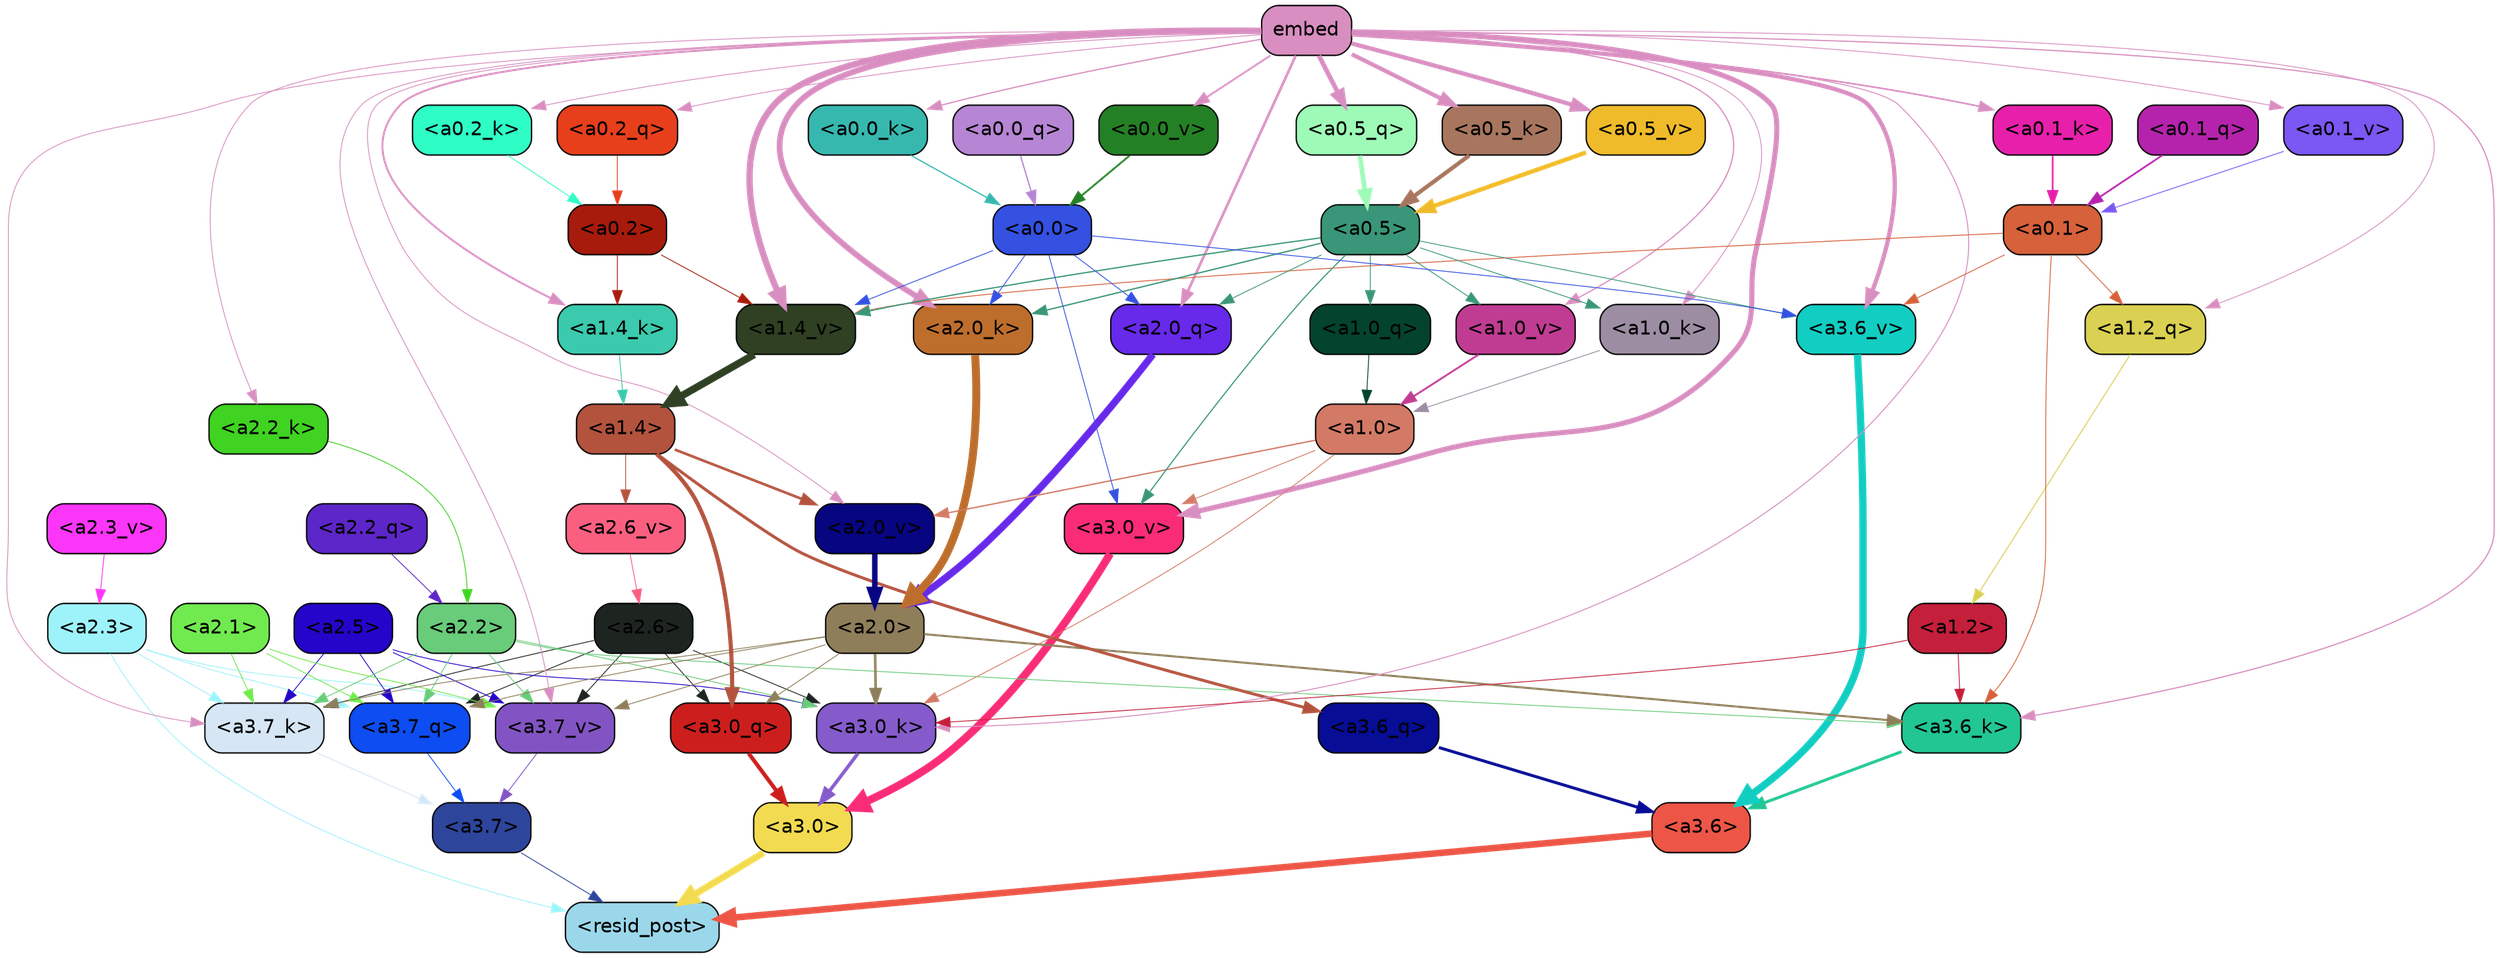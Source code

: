 strict digraph "" {
	graph [bgcolor=transparent,
		layout=dot,
		overlap=false,
		splines=true
	];
	"<a3.7>"	[color=black,
		fillcolor="#2e459c",
		fontname=Helvetica,
		shape=box,
		style="filled, rounded"];
	"<resid_post>"	[color=black,
		fillcolor="#9bd7ea",
		fontname=Helvetica,
		shape=box,
		style="filled, rounded"];
	"<a3.7>" -> "<resid_post>"	[color="#2e459c",
		penwidth=0.6];
	"<a3.6>"	[color=black,
		fillcolor="#ed5647",
		fontname=Helvetica,
		shape=box,
		style="filled, rounded"];
	"<a3.6>" -> "<resid_post>"	[color="#ed5647",
		penwidth=4.752790808677673];
	"<a3.0>"	[color=black,
		fillcolor="#f3db51",
		fontname=Helvetica,
		shape=box,
		style="filled, rounded"];
	"<a3.0>" -> "<resid_post>"	[color="#f3db51",
		penwidth=4.897669434547424];
	"<a2.3>"	[color=black,
		fillcolor="#9ef3fb",
		fontname=Helvetica,
		shape=box,
		style="filled, rounded"];
	"<a2.3>" -> "<resid_post>"	[color="#9ef3fb",
		penwidth=0.6];
	"<a3.7_q>"	[color=black,
		fillcolor="#0d4df1",
		fontname=Helvetica,
		shape=box,
		style="filled, rounded"];
	"<a2.3>" -> "<a3.7_q>"	[color="#9ef3fb",
		penwidth=0.6];
	"<a3.7_k>"	[color=black,
		fillcolor="#d6e6f4",
		fontname=Helvetica,
		shape=box,
		style="filled, rounded"];
	"<a2.3>" -> "<a3.7_k>"	[color="#9ef3fb",
		penwidth=0.6];
	"<a3.7_v>"	[color=black,
		fillcolor="#8254c3",
		fontname=Helvetica,
		shape=box,
		style="filled, rounded"];
	"<a2.3>" -> "<a3.7_v>"	[color="#9ef3fb",
		penwidth=0.6];
	"<a3.7_q>" -> "<a3.7>"	[color="#0d4df1",
		penwidth=0.6];
	"<a3.6_q>"	[color=black,
		fillcolor="#070d94",
		fontname=Helvetica,
		shape=box,
		style="filled, rounded"];
	"<a3.6_q>" -> "<a3.6>"	[color="#070d94",
		penwidth=2.160832464694977];
	"<a3.0_q>"	[color=black,
		fillcolor="#cc1f1d",
		fontname=Helvetica,
		shape=box,
		style="filled, rounded"];
	"<a3.0_q>" -> "<a3.0>"	[color="#cc1f1d",
		penwidth=2.870753765106201];
	"<a3.7_k>" -> "<a3.7>"	[color="#d6e6f4",
		penwidth=0.6];
	"<a3.6_k>"	[color=black,
		fillcolor="#21c693",
		fontname=Helvetica,
		shape=box,
		style="filled, rounded"];
	"<a3.6_k>" -> "<a3.6>"	[color="#21c693",
		penwidth=2.13908451795578];
	"<a3.0_k>"	[color=black,
		fillcolor="#855bcb",
		fontname=Helvetica,
		shape=box,
		style="filled, rounded"];
	"<a3.0_k>" -> "<a3.0>"	[color="#855bcb",
		penwidth=2.520303964614868];
	"<a3.7_v>" -> "<a3.7>"	[color="#8254c3",
		penwidth=0.6];
	"<a3.6_v>"	[color=black,
		fillcolor="#12cdc2",
		fontname=Helvetica,
		shape=box,
		style="filled, rounded"];
	"<a3.6_v>" -> "<a3.6>"	[color="#12cdc2",
		penwidth=5.297133803367615];
	"<a3.0_v>"	[color=black,
		fillcolor="#fa2c77",
		fontname=Helvetica,
		shape=box,
		style="filled, rounded"];
	"<a3.0_v>" -> "<a3.0>"	[color="#fa2c77",
		penwidth=5.680712580680847];
	"<a2.6>"	[color=black,
		fillcolor="#1e2521",
		fontname=Helvetica,
		shape=box,
		style="filled, rounded"];
	"<a2.6>" -> "<a3.7_q>"	[color="#1e2521",
		penwidth=0.6];
	"<a2.6>" -> "<a3.0_q>"	[color="#1e2521",
		penwidth=0.6];
	"<a2.6>" -> "<a3.7_k>"	[color="#1e2521",
		penwidth=0.6];
	"<a2.6>" -> "<a3.0_k>"	[color="#1e2521",
		penwidth=0.6];
	"<a2.6>" -> "<a3.7_v>"	[color="#1e2521",
		penwidth=0.6];
	"<a2.5>"	[color=black,
		fillcolor="#2505c9",
		fontname=Helvetica,
		shape=box,
		style="filled, rounded"];
	"<a2.5>" -> "<a3.7_q>"	[color="#2505c9",
		penwidth=0.6];
	"<a2.5>" -> "<a3.7_k>"	[color="#2505c9",
		penwidth=0.6];
	"<a2.5>" -> "<a3.0_k>"	[color="#2505c9",
		penwidth=0.6];
	"<a2.5>" -> "<a3.7_v>"	[color="#2505c9",
		penwidth=0.6];
	"<a2.2>"	[color=black,
		fillcolor="#69cc7a",
		fontname=Helvetica,
		shape=box,
		style="filled, rounded"];
	"<a2.2>" -> "<a3.7_q>"	[color="#69cc7a",
		penwidth=0.6];
	"<a2.2>" -> "<a3.7_k>"	[color="#69cc7a",
		penwidth=0.6];
	"<a2.2>" -> "<a3.6_k>"	[color="#69cc7a",
		penwidth=0.6];
	"<a2.2>" -> "<a3.0_k>"	[color="#69cc7a",
		penwidth=0.6];
	"<a2.2>" -> "<a3.7_v>"	[color="#69cc7a",
		penwidth=0.6];
	"<a2.1>"	[color=black,
		fillcolor="#71ea50",
		fontname=Helvetica,
		shape=box,
		style="filled, rounded"];
	"<a2.1>" -> "<a3.7_q>"	[color="#71ea50",
		penwidth=0.6];
	"<a2.1>" -> "<a3.7_k>"	[color="#71ea50",
		penwidth=0.6];
	"<a2.1>" -> "<a3.7_v>"	[color="#71ea50",
		penwidth=0.6];
	"<a2.0>"	[color=black,
		fillcolor="#8f7e5a",
		fontname=Helvetica,
		shape=box,
		style="filled, rounded"];
	"<a2.0>" -> "<a3.7_q>"	[color="#8f7e5a",
		penwidth=0.6];
	"<a2.0>" -> "<a3.0_q>"	[color="#8f7e5a",
		penwidth=0.6];
	"<a2.0>" -> "<a3.7_k>"	[color="#8f7e5a",
		penwidth=0.6];
	"<a2.0>" -> "<a3.6_k>"	[color="#8f7e5a",
		penwidth=1.4811622872948647];
	"<a2.0>" -> "<a3.0_k>"	[color="#8f7e5a",
		penwidth=1.8632715698331594];
	"<a2.0>" -> "<a3.7_v>"	[color="#8f7e5a",
		penwidth=0.6];
	"<a1.4>"	[color=black,
		fillcolor="#b3533e",
		fontname=Helvetica,
		shape=box,
		style="filled, rounded"];
	"<a1.4>" -> "<a3.6_q>"	[color="#b3533e",
		penwidth=2.1468575447797775];
	"<a1.4>" -> "<a3.0_q>"	[color="#b3533e",
		penwidth=3.0006065368652344];
	"<a2.6_v>"	[color=black,
		fillcolor="#fa5f80",
		fontname=Helvetica,
		shape=box,
		style="filled, rounded"];
	"<a1.4>" -> "<a2.6_v>"	[color="#b3533e",
		penwidth=0.6];
	"<a2.0_v>"	[color=black,
		fillcolor="#080581",
		fontname=Helvetica,
		shape=box,
		style="filled, rounded"];
	"<a1.4>" -> "<a2.0_v>"	[color="#b3533e",
		penwidth=1.8759949803352356];
	embed	[color=black,
		fillcolor="#d88ec0",
		fontname=Helvetica,
		shape=box,
		style="filled, rounded"];
	embed -> "<a3.7_k>"	[color="#d88ec0",
		penwidth=0.6];
	embed -> "<a3.6_k>"	[color="#d88ec0",
		penwidth=0.8410270567983389];
	embed -> "<a3.0_k>"	[color="#d88ec0",
		penwidth=0.691851794719696];
	embed -> "<a3.7_v>"	[color="#d88ec0",
		penwidth=0.6];
	embed -> "<a3.6_v>"	[color="#d88ec0",
		penwidth=3.0758190751075745];
	embed -> "<a3.0_v>"	[color="#d88ec0",
		penwidth=3.6927278637886047];
	"<a2.0_q>"	[color=black,
		fillcolor="#6729ea",
		fontname=Helvetica,
		shape=box,
		style="filled, rounded"];
	embed -> "<a2.0_q>"	[color="#d88ec0",
		penwidth=1.8617419600486755];
	"<a2.2_k>"	[color=black,
		fillcolor="#40d322",
		fontname=Helvetica,
		shape=box,
		style="filled, rounded"];
	embed -> "<a2.2_k>"	[color="#d88ec0",
		penwidth=0.6];
	"<a2.0_k>"	[color=black,
		fillcolor="#be6e2c",
		fontname=Helvetica,
		shape=box,
		style="filled, rounded"];
	embed -> "<a2.0_k>"	[color="#d88ec0",
		penwidth=4.189224064350128];
	embed -> "<a2.0_v>"	[color="#d88ec0",
		penwidth=0.6];
	"<a1.2_q>"	[color=black,
		fillcolor="#dad051",
		fontname=Helvetica,
		shape=box,
		style="filled, rounded"];
	embed -> "<a1.2_q>"	[color="#d88ec0",
		penwidth=0.603080153465271];
	"<a1.4_k>"	[color=black,
		fillcolor="#3bcaad",
		fontname=Helvetica,
		shape=box,
		style="filled, rounded"];
	embed -> "<a1.4_k>"	[color="#d88ec0",
		penwidth=1.3883130550384521];
	"<a1.0_k>"	[color=black,
		fillcolor="#9c8da3",
		fontname=Helvetica,
		shape=box,
		style="filled, rounded"];
	embed -> "<a1.0_k>"	[color="#d88ec0",
		penwidth=0.6];
	"<a1.4_v>"	[color=black,
		fillcolor="#2f4023",
		fontname=Helvetica,
		shape=box,
		style="filled, rounded"];
	embed -> "<a1.4_v>"	[color="#d88ec0",
		penwidth=4.585226953029633];
	"<a1.0_v>"	[color=black,
		fillcolor="#c03c92",
		fontname=Helvetica,
		shape=box,
		style="filled, rounded"];
	embed -> "<a1.0_v>"	[color="#d88ec0",
		penwidth=0.8794136047363281];
	"<a0.5_q>"	[color=black,
		fillcolor="#9efab7",
		fontname=Helvetica,
		shape=box,
		style="filled, rounded"];
	embed -> "<a0.5_q>"	[color="#d88ec0",
		penwidth=3.3617924451828003];
	"<a0.2_q>"	[color=black,
		fillcolor="#e73f1c",
		fontname=Helvetica,
		shape=box,
		style="filled, rounded"];
	embed -> "<a0.2_q>"	[color="#d88ec0",
		penwidth=0.6];
	"<a0.5_k>"	[color=black,
		fillcolor="#a8765f",
		fontname=Helvetica,
		shape=box,
		style="filled, rounded"];
	embed -> "<a0.5_k>"	[color="#d88ec0",
		penwidth=2.967897653579712];
	"<a0.2_k>"	[color=black,
		fillcolor="#2ffdc6",
		fontname=Helvetica,
		shape=box,
		style="filled, rounded"];
	embed -> "<a0.2_k>"	[color="#d88ec0",
		penwidth=0.6];
	"<a0.1_k>"	[color=black,
		fillcolor="#e720ab",
		fontname=Helvetica,
		shape=box,
		style="filled, rounded"];
	embed -> "<a0.1_k>"	[color="#d88ec0",
		penwidth=1.1911187171936035];
	"<a0.0_k>"	[color=black,
		fillcolor="#37b8af",
		fontname=Helvetica,
		shape=box,
		style="filled, rounded"];
	embed -> "<a0.0_k>"	[color="#d88ec0",
		penwidth=0.8891671895980835];
	"<a0.5_v>"	[color=black,
		fillcolor="#f0bb2a",
		fontname=Helvetica,
		shape=box,
		style="filled, rounded"];
	embed -> "<a0.5_v>"	[color="#d88ec0",
		penwidth=3.067227065563202];
	"<a0.1_v>"	[color=black,
		fillcolor="#7b57f3",
		fontname=Helvetica,
		shape=box,
		style="filled, rounded"];
	embed -> "<a0.1_v>"	[color="#d88ec0",
		penwidth=0.6];
	"<a0.0_v>"	[color=black,
		fillcolor="#248025",
		fontname=Helvetica,
		shape=box,
		style="filled, rounded"];
	embed -> "<a0.0_v>"	[color="#d88ec0",
		penwidth=1.3224979639053345];
	"<a1.2>"	[color=black,
		fillcolor="#c41f3b",
		fontname=Helvetica,
		shape=box,
		style="filled, rounded"];
	"<a1.2>" -> "<a3.6_k>"	[color="#c41f3b",
		penwidth=0.6];
	"<a1.2>" -> "<a3.0_k>"	[color="#c41f3b",
		penwidth=0.6];
	"<a0.1>"	[color=black,
		fillcolor="#d6613b",
		fontname=Helvetica,
		shape=box,
		style="filled, rounded"];
	"<a0.1>" -> "<a3.6_k>"	[color="#d6613b",
		penwidth=0.6];
	"<a0.1>" -> "<a3.6_v>"	[color="#d6613b",
		penwidth=0.6];
	"<a0.1>" -> "<a1.2_q>"	[color="#d6613b",
		penwidth=0.6];
	"<a0.1>" -> "<a1.4_v>"	[color="#d6613b",
		penwidth=0.6243228018283844];
	"<a1.0>"	[color=black,
		fillcolor="#d37a66",
		fontname=Helvetica,
		shape=box,
		style="filled, rounded"];
	"<a1.0>" -> "<a3.0_k>"	[color="#d37a66",
		penwidth=0.6];
	"<a1.0>" -> "<a3.0_v>"	[color="#d37a66",
		penwidth=0.6];
	"<a1.0>" -> "<a2.0_v>"	[color="#d37a66",
		penwidth=0.9620223194360733];
	"<a0.5>"	[color=black,
		fillcolor="#399678",
		fontname=Helvetica,
		shape=box,
		style="filled, rounded"];
	"<a0.5>" -> "<a3.6_v>"	[color="#399678",
		penwidth=0.6];
	"<a0.5>" -> "<a3.0_v>"	[color="#399678",
		penwidth=0.8028683364391327];
	"<a0.5>" -> "<a2.0_q>"	[color="#399678",
		penwidth=0.6];
	"<a0.5>" -> "<a2.0_k>"	[color="#399678",
		penwidth=0.9350990951061249];
	"<a1.0_q>"	[color=black,
		fillcolor="#04432e",
		fontname=Helvetica,
		shape=box,
		style="filled, rounded"];
	"<a0.5>" -> "<a1.0_q>"	[color="#399678",
		penwidth=0.6];
	"<a0.5>" -> "<a1.0_k>"	[color="#399678",
		penwidth=0.6];
	"<a0.5>" -> "<a1.4_v>"	[color="#399678",
		penwidth=0.9007003456354141];
	"<a0.5>" -> "<a1.0_v>"	[color="#399678",
		penwidth=0.6];
	"<a0.0>"	[color=black,
		fillcolor="#3451e2",
		fontname=Helvetica,
		shape=box,
		style="filled, rounded"];
	"<a0.0>" -> "<a3.6_v>"	[color="#3451e2",
		penwidth=0.6];
	"<a0.0>" -> "<a3.0_v>"	[color="#3451e2",
		penwidth=0.6];
	"<a0.0>" -> "<a2.0_q>"	[color="#3451e2",
		penwidth=0.6];
	"<a0.0>" -> "<a2.0_k>"	[color="#3451e2",
		penwidth=0.6];
	"<a0.0>" -> "<a1.4_v>"	[color="#3451e2",
		penwidth=0.6];
	"<a2.2_q>"	[color=black,
		fillcolor="#5d26c8",
		fontname=Helvetica,
		shape=box,
		style="filled, rounded"];
	"<a2.2_q>" -> "<a2.2>"	[color="#5d26c8",
		penwidth=0.6];
	"<a2.0_q>" -> "<a2.0>"	[color="#6729ea",
		penwidth=5.1847569942474365];
	"<a2.2_k>" -> "<a2.2>"	[color="#40d322",
		penwidth=0.6149471998214722];
	"<a2.0_k>" -> "<a2.0>"	[color="#be6e2c",
		penwidth=5.773491740226746];
	"<a2.6_v>" -> "<a2.6>"	[color="#fa5f80",
		penwidth=0.6];
	"<a2.3_v>"	[color=black,
		fillcolor="#fc36f9",
		fontname=Helvetica,
		shape=box,
		style="filled, rounded"];
	"<a2.3_v>" -> "<a2.3>"	[color="#fc36f9",
		penwidth=0.6];
	"<a2.0_v>" -> "<a2.0>"	[color="#080581",
		penwidth=3.9731863737106323];
	"<a1.2_q>" -> "<a1.2>"	[color="#dad051",
		penwidth=0.6863181293010712];
	"<a1.0_q>" -> "<a1.0>"	[color="#04432e",
		penwidth=0.6];
	"<a1.4_k>" -> "<a1.4>"	[color="#3bcaad",
		penwidth=0.6];
	"<a1.0_k>" -> "<a1.0>"	[color="#9c8da3",
		penwidth=0.6];
	"<a1.4_v>" -> "<a1.4>"	[color="#2f4023",
		penwidth=5.299546539783478];
	"<a1.0_v>" -> "<a1.0>"	[color="#c03c92",
		penwidth=1.3690393567085266];
	"<a0.2>"	[color=black,
		fillcolor="#a71b0c",
		fontname=Helvetica,
		shape=box,
		style="filled, rounded"];
	"<a0.2>" -> "<a1.4_k>"	[color="#a71b0c",
		penwidth=0.6];
	"<a0.2>" -> "<a1.4_v>"	[color="#a71b0c",
		penwidth=0.6];
	"<a0.5_q>" -> "<a0.5>"	[color="#9efab7",
		penwidth=3.3617979288101196];
	"<a0.2_q>" -> "<a0.2>"	[color="#e73f1c",
		penwidth=0.6];
	"<a0.1_q>"	[color=black,
		fillcolor="#b523ac",
		fontname=Helvetica,
		shape=box,
		style="filled, rounded"];
	"<a0.1_q>" -> "<a0.1>"	[color="#b523ac",
		penwidth=1.2746449708938599];
	"<a0.0_q>"	[color=black,
		fillcolor="#b685d4",
		fontname=Helvetica,
		shape=box,
		style="filled, rounded"];
	"<a0.0_q>" -> "<a0.0>"	[color="#b685d4",
		penwidth=0.908722996711731];
	"<a0.5_k>" -> "<a0.5>"	[color="#a8765f",
		penwidth=2.9678943157196045];
	"<a0.2_k>" -> "<a0.2>"	[color="#2ffdc6",
		penwidth=0.6];
	"<a0.1_k>" -> "<a0.1>"	[color="#e720ab",
		penwidth=1.1911210417747498];
	"<a0.0_k>" -> "<a0.0>"	[color="#37b8af",
		penwidth=0.8891661167144775];
	"<a0.5_v>" -> "<a0.5>"	[color="#f0bb2a",
		penwidth=3.087551772594452];
	"<a0.1_v>" -> "<a0.1>"	[color="#7b57f3",
		penwidth=0.6];
	"<a0.0_v>" -> "<a0.0>"	[color="#248025",
		penwidth=1.3224871754646301];
}

